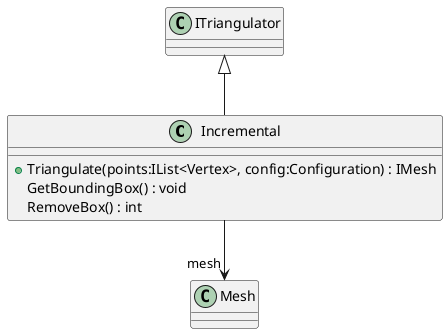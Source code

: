 @startuml
class Incremental {
    + Triangulate(points:IList<Vertex>, config:Configuration) : IMesh
    GetBoundingBox() : void
    RemoveBox() : int
}
ITriangulator <|-- Incremental
Incremental --> "mesh" Mesh
@enduml
